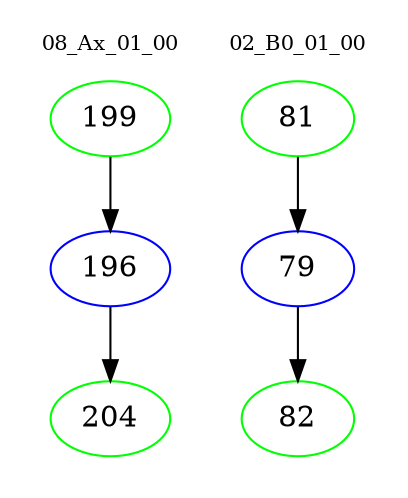 digraph{
subgraph cluster_0 {
color = white
label = "08_Ax_01_00";
fontsize=10;
T0_199 [label="199", color="green"]
T0_199 -> T0_196 [color="black"]
T0_196 [label="196", color="blue"]
T0_196 -> T0_204 [color="black"]
T0_204 [label="204", color="green"]
}
subgraph cluster_1 {
color = white
label = "02_B0_01_00";
fontsize=10;
T1_81 [label="81", color="green"]
T1_81 -> T1_79 [color="black"]
T1_79 [label="79", color="blue"]
T1_79 -> T1_82 [color="black"]
T1_82 [label="82", color="green"]
}
}
